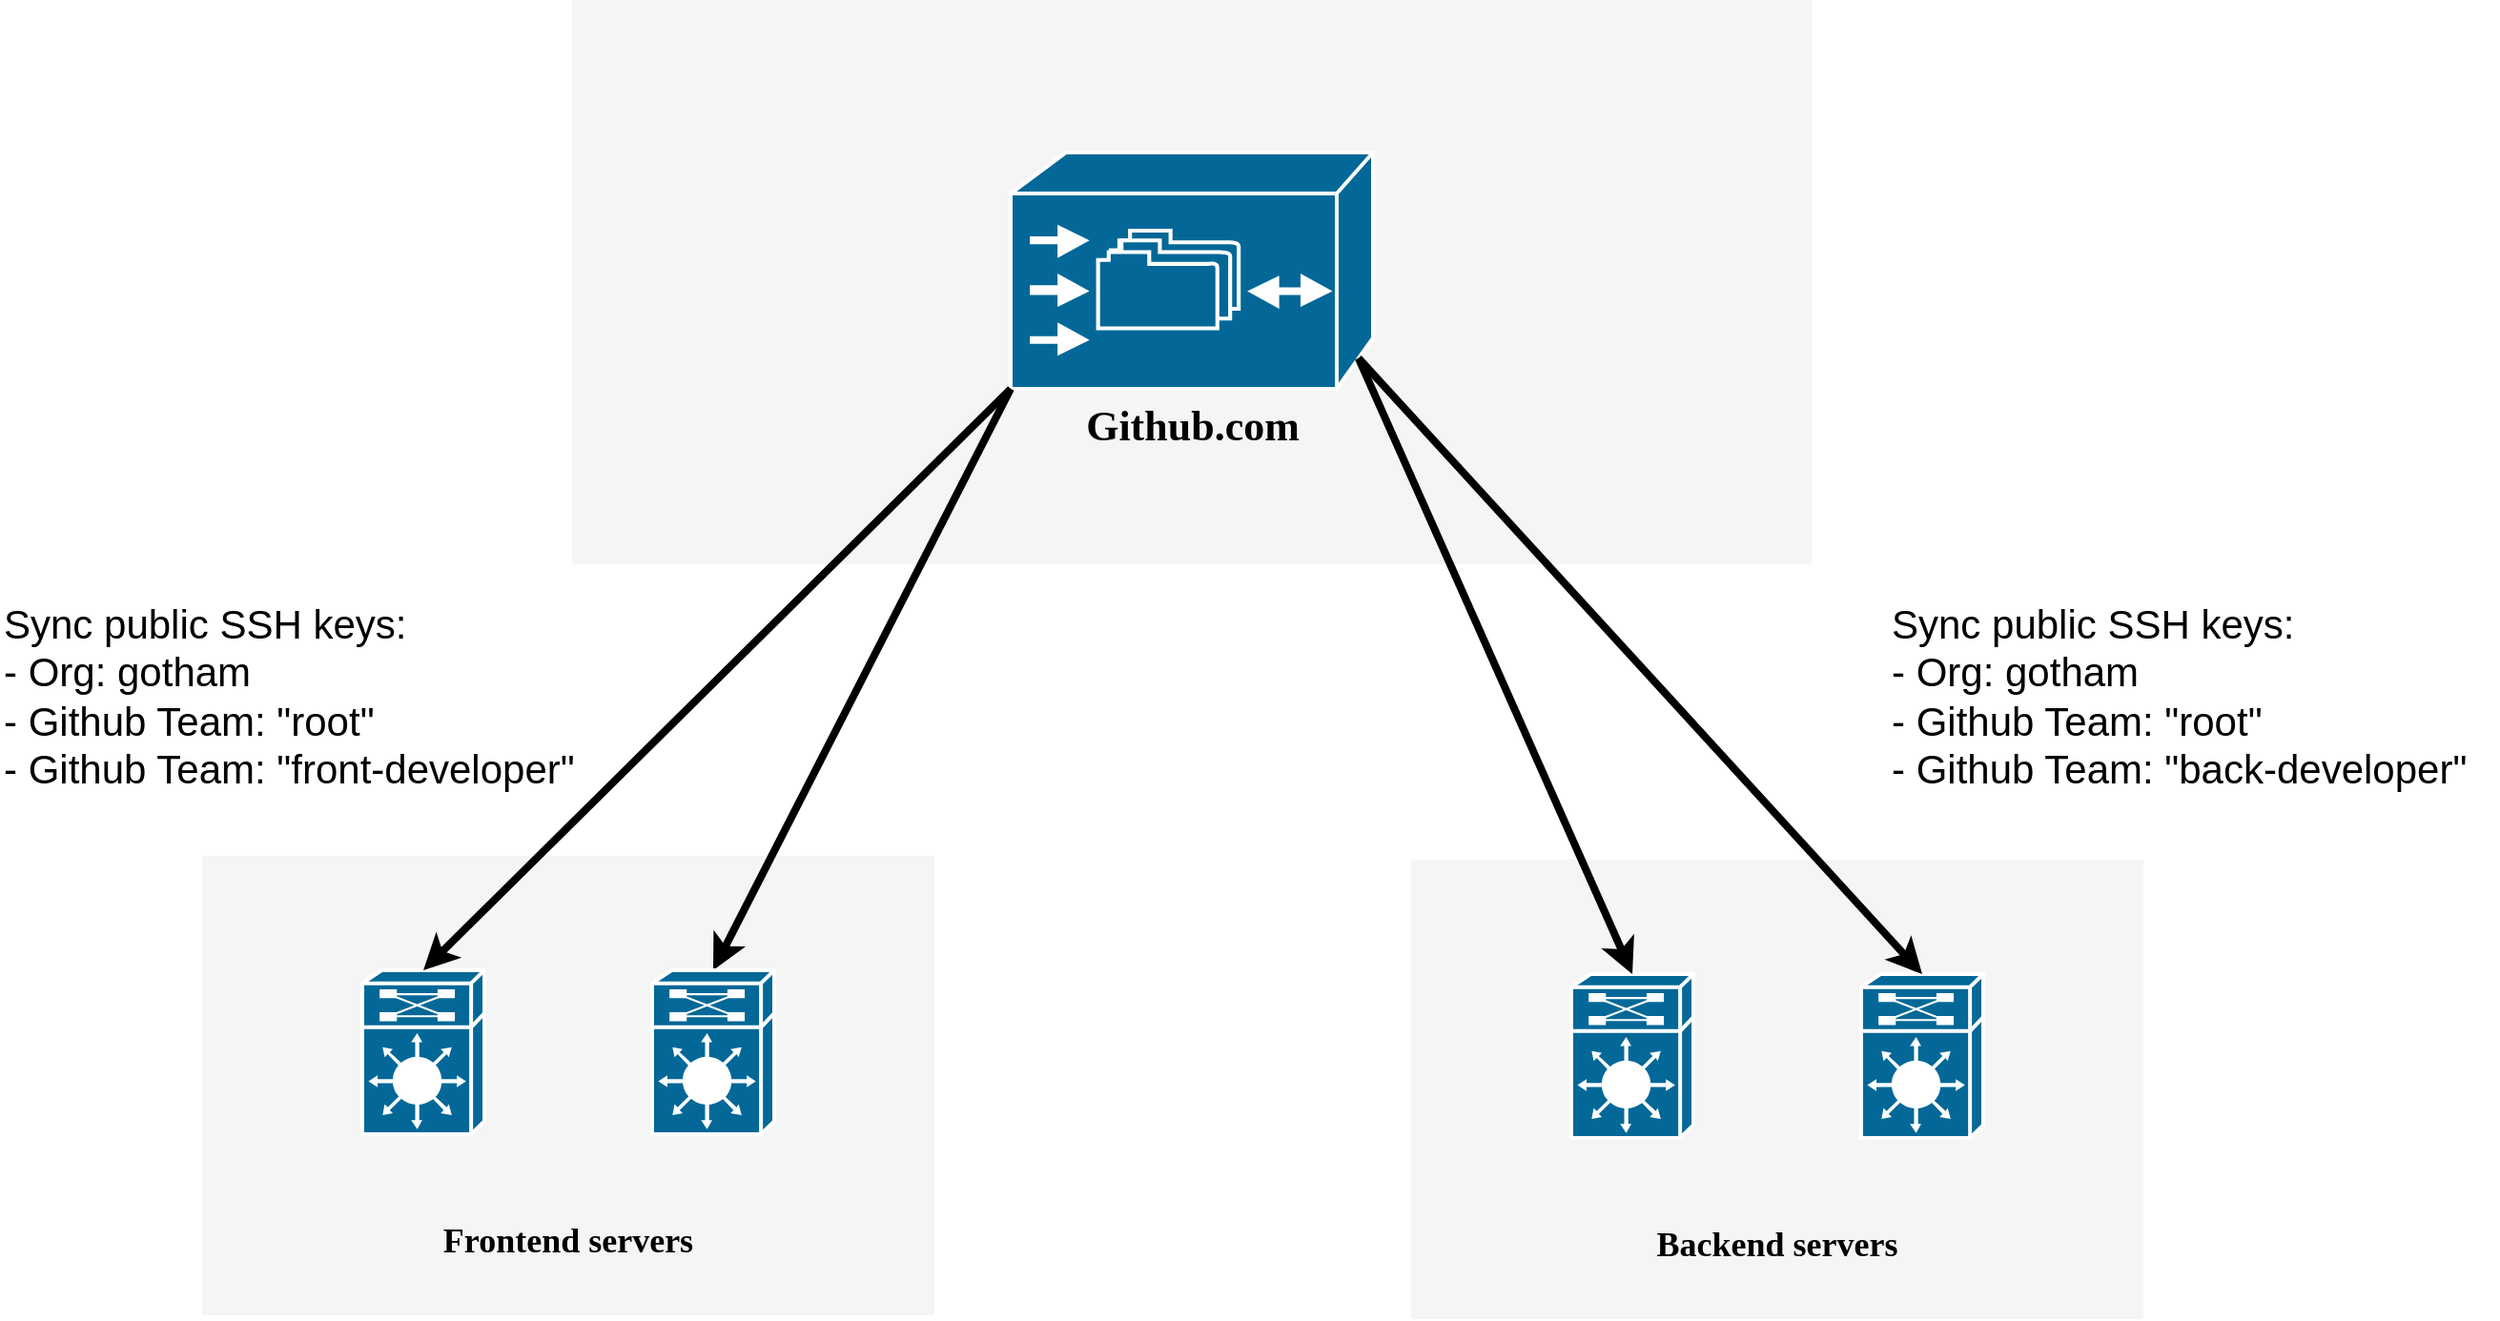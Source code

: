<mxfile version="12.3.3" type="device" pages="1"><diagram name="Page-1" id="c37626ed-c26b-45fb-9056-f9ebc6bb27b6"><mxGraphModel dx="1391" dy="872" grid="1" gridSize="10" guides="1" tooltips="1" connect="1" arrows="1" fold="1" page="1" pageScale="1" pageWidth="1100" pageHeight="850" background="#ffffff" math="0" shadow="0"><root><mxCell id="0"/><mxCell id="1" parent="0"/><mxCell id="1c7a67bf8fd3230f-83" value="" style="whiteSpace=wrap;html=1;rounded=0;shadow=0;comic=0;strokeWidth=1;fontFamily=Verdana;fontSize=14;fillColor=#f5f5f5;strokeColor=none;verticalAlign=top;fontStyle=1" parent="1" vertex="1"><mxGeometry x="700" y="390" width="650" height="296" as="geometry"/></mxCell><mxCell id="1c7a67bf8fd3230f-80" value="&lt;br&gt;&lt;br&gt;&lt;br&gt;&lt;br&gt;&lt;br&gt;&lt;br&gt;&lt;br&gt;&lt;br&gt;&lt;br&gt;&lt;br&gt;&lt;br&gt;&lt;font style=&quot;font-size: 18px&quot;&gt;Frontend servers&lt;/font&gt;" style="whiteSpace=wrap;html=1;rounded=0;shadow=0;comic=0;strokeWidth=1;fontFamily=Verdana;fontSize=14;fillColor=#f5f5f5;strokeColor=none;fontStyle=1;verticalAlign=top;" parent="1" vertex="1"><mxGeometry x="506" y="839" width="384" height="241" as="geometry"/></mxCell><mxCell id="1c7a67bf8fd3230f-8" value="&lt;font size=&quot;1&quot;&gt;&lt;b style=&quot;font-size: 22px&quot;&gt;Github.com&lt;/b&gt;&lt;/font&gt;" style="shape=mxgraph.cisco.storage.cisco_file_engine;html=1;dashed=0;fillColor=#036897;strokeColor=#ffffff;strokeWidth=2;verticalLabelPosition=bottom;verticalAlign=top;rounded=0;shadow=0;comic=0;fontFamily=Verdana;fontSize=12;" parent="1" vertex="1"><mxGeometry x="930" y="470" width="190" height="124" as="geometry"/></mxCell><mxCell id="1c7a67bf8fd3230f-56" style="edgeStyle=none;html=1;labelBackgroundColor=none;startFill=0;endArrow=classic;endFill=1;strokeWidth=4;fontFamily=Verdana;fontSize=12;exitX=0;exitY=1;exitDx=0;exitDy=0;exitPerimeter=0;entryX=0.5;entryY=0;entryDx=0;entryDy=0;entryPerimeter=0;rounded=1;startArrow=none;" parent="1" source="1c7a67bf8fd3230f-8" target="1c7a67bf8fd3230f-16" edge="1"><mxGeometry relative="1" as="geometry"/></mxCell><mxCell id="1c7a67bf8fd3230f-16" value="" style="shape=mxgraph.cisco.misc.route_switch_processor;html=1;dashed=0;fillColor=#036897;strokeColor=#ffffff;strokeWidth=2;verticalLabelPosition=bottom;verticalAlign=top;rounded=0;shadow=0;comic=0;fontFamily=Verdana;fontSize=12;" parent="1" vertex="1"><mxGeometry x="742" y="899" width="64" height="86" as="geometry"/></mxCell><mxCell id="1c7a67bf8fd3230f-21" value="" style="shape=mxgraph.cisco.misc.route_switch_processor;html=1;dashed=0;fillColor=#036897;strokeColor=#ffffff;strokeWidth=2;verticalLabelPosition=bottom;verticalAlign=top;rounded=0;shadow=0;comic=0;fontFamily=Verdana;fontSize=12;" parent="1" vertex="1"><mxGeometry x="590" y="899" width="64" height="86" as="geometry"/></mxCell><mxCell id="snkSnBly6TGwGuv9Jiiq-4" style="edgeStyle=none;html=1;labelBackgroundColor=none;startFill=0;endArrow=classic;endFill=1;strokeWidth=4;fontFamily=Verdana;fontSize=12;exitX=0;exitY=1;exitDx=0;exitDy=0;exitPerimeter=0;entryX=0.5;entryY=0;entryDx=0;entryDy=0;entryPerimeter=0;" edge="1" parent="1" source="1c7a67bf8fd3230f-8" target="1c7a67bf8fd3230f-21"><mxGeometry relative="1" as="geometry"><mxPoint x="550" y="800" as="sourcePoint"/><mxPoint x="620" y="890" as="targetPoint"/></mxGeometry></mxCell><mxCell id="snkSnBly6TGwGuv9Jiiq-10" value="&lt;br&gt;&lt;br&gt;&lt;br&gt;&lt;br&gt;&lt;br&gt;&lt;br&gt;&lt;br&gt;&lt;br&gt;&lt;br&gt;&lt;br&gt;&lt;br&gt;&lt;font style=&quot;font-size: 18px&quot;&gt;Backend servers&lt;/font&gt;" style="whiteSpace=wrap;html=1;rounded=0;shadow=0;comic=0;strokeWidth=1;fontFamily=Verdana;fontSize=14;fillColor=#f5f5f5;strokeColor=none;fontStyle=1;verticalAlign=top;" vertex="1" parent="1"><mxGeometry x="1140" y="841" width="384" height="241" as="geometry"/></mxCell><mxCell id="snkSnBly6TGwGuv9Jiiq-11" value="" style="shape=mxgraph.cisco.misc.route_switch_processor;html=1;dashed=0;fillColor=#036897;strokeColor=#ffffff;strokeWidth=2;verticalLabelPosition=bottom;verticalAlign=top;rounded=0;shadow=0;comic=0;fontFamily=Verdana;fontSize=12;" vertex="1" parent="1"><mxGeometry x="1376" y="901" width="64" height="86" as="geometry"/></mxCell><mxCell id="snkSnBly6TGwGuv9Jiiq-12" value="" style="shape=mxgraph.cisco.misc.route_switch_processor;html=1;dashed=0;fillColor=#036897;strokeColor=#ffffff;strokeWidth=2;verticalLabelPosition=bottom;verticalAlign=top;rounded=0;shadow=0;comic=0;fontFamily=Verdana;fontSize=12;" vertex="1" parent="1"><mxGeometry x="1224" y="901" width="64" height="86" as="geometry"/></mxCell><mxCell id="snkSnBly6TGwGuv9Jiiq-13" style="edgeStyle=none;html=1;labelBackgroundColor=none;startFill=0;endArrow=classic;endFill=1;strokeWidth=4;fontFamily=Verdana;fontSize=12;exitX=0.96;exitY=0.87;exitDx=0;exitDy=0;exitPerimeter=0;entryX=0.5;entryY=0;entryDx=0;entryDy=0;entryPerimeter=0;rounded=1;startArrow=none;" edge="1" target="snkSnBly6TGwGuv9Jiiq-11" parent="1" source="1c7a67bf8fd3230f-8"><mxGeometry relative="1" as="geometry"><mxPoint x="1584" y="596.0" as="sourcePoint"/></mxGeometry></mxCell><mxCell id="snkSnBly6TGwGuv9Jiiq-14" style="edgeStyle=none;html=1;labelBackgroundColor=none;startFill=0;endArrow=classic;endFill=1;strokeWidth=4;fontFamily=Verdana;fontSize=12;entryX=0.5;entryY=0;entryDx=0;entryDy=0;entryPerimeter=0;exitX=0.96;exitY=0.87;exitDx=0;exitDy=0;exitPerimeter=0;" edge="1" target="snkSnBly6TGwGuv9Jiiq-12" parent="1" source="1c7a67bf8fd3230f-8"><mxGeometry relative="1" as="geometry"><mxPoint x="1120" y="590" as="sourcePoint"/><mxPoint x="1254" y="892" as="targetPoint"/></mxGeometry></mxCell><mxCell id="snkSnBly6TGwGuv9Jiiq-15" value="&lt;font style=&quot;font-size: 21px&quot;&gt;Sync public SSH keys:&lt;br&gt;- Org: gotham&lt;/font&gt;&lt;br style=&quot;font-size: 21px&quot;&gt;&lt;span style=&quot;font-size: 21px&quot;&gt;- Github Team: &quot;root&quot;&lt;/span&gt;&lt;br style=&quot;font-size: 21px&quot;&gt;&lt;span style=&quot;font-size: 21px&quot;&gt;- Github Team: &quot;front-developer&quot;&lt;/span&gt;" style="text;html=1;resizable=0;autosize=1;align=left;verticalAlign=middle;points=[];fillColor=none;strokeColor=none;rounded=0;" vertex="1" parent="1"><mxGeometry x="400" y="720" width="310" height="70" as="geometry"/></mxCell><mxCell id="snkSnBly6TGwGuv9Jiiq-16" value="&lt;font style=&quot;font-size: 21px&quot;&gt;Sync public SSH keys:&lt;br&gt;- Org: gotham&lt;/font&gt;&lt;br style=&quot;font-size: 21px&quot;&gt;&lt;span style=&quot;font-size: 21px&quot;&gt;- Github Team: &quot;root&quot;&lt;/span&gt;&lt;br style=&quot;font-size: 21px&quot;&gt;&lt;span style=&quot;font-size: 21px&quot;&gt;- Github Team: &quot;back-developer&quot;&lt;/span&gt;" style="text;html=1;resizable=0;autosize=1;align=left;verticalAlign=middle;points=[];fillColor=none;strokeColor=none;rounded=0;" vertex="1" parent="1"><mxGeometry x="1390" y="720" width="320" height="70" as="geometry"/></mxCell></root></mxGraphModel></diagram></mxfile>